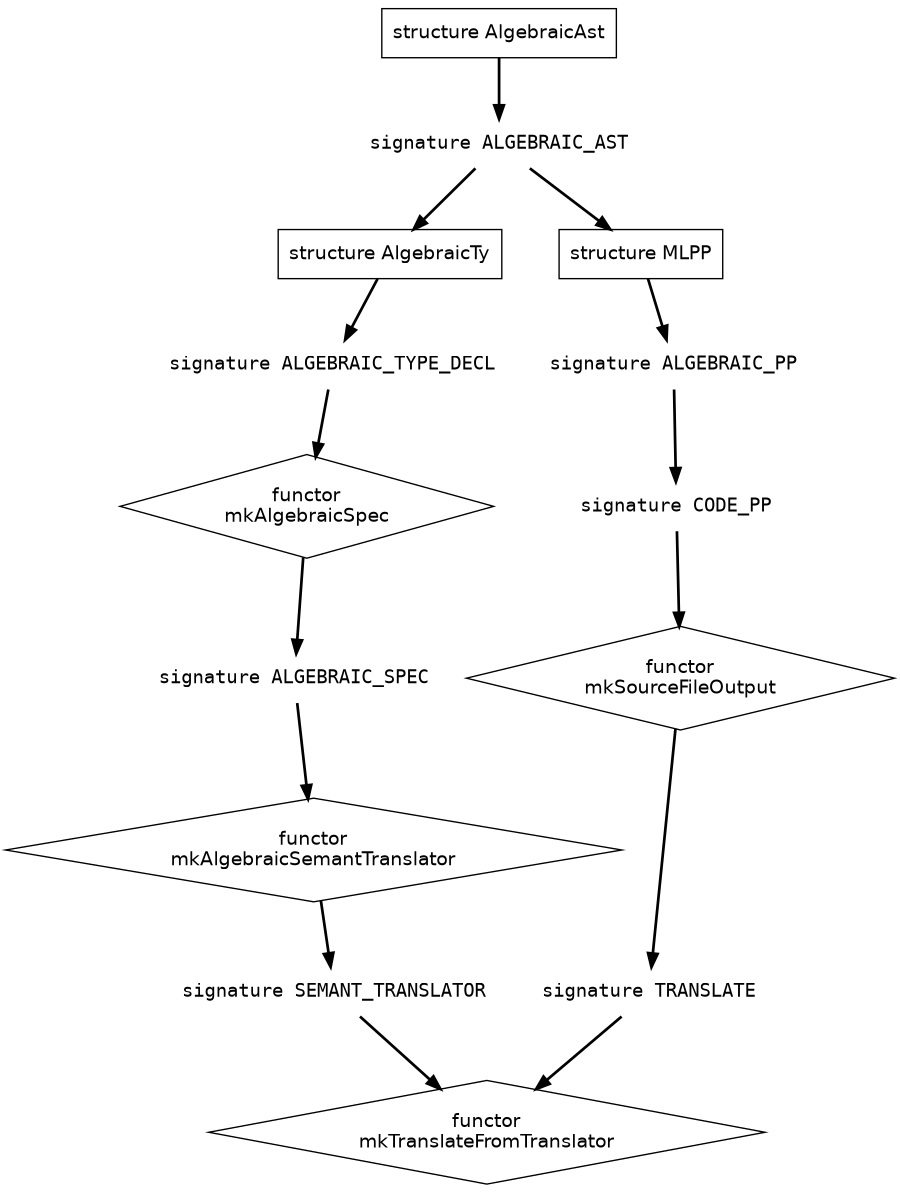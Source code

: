 digraph G {
graph [size="6,8",ratio="fill"];
node [fontname = "Helvetica",fontsize="14"];

node [shape = "diamond"];
 mk_spec [label="functor\nmkAlgebraicSpec"];
 mk_semant_trans [label="functor\nmkAlgebraicSemantTranslator"];
 mk_trans [label="functor\nmkTranslateFromTranslator"];
 mk_src [label="functor\nmkSourceFileOutput"];

node [shape = "box"];
 ty_struct [label="structure AlgebraicTy"];
 ast_struct [label="structure AlgebraicAst"];
 mlpp_struct [label="structure MLPP"];
node [fontname = "Courier", shape = "plaintext" ]; 
 ast_sig [label="signature ALGEBRAIC_AST"];
 semant_trans_sig [label="signature SEMANT_TRANSLATOR"];
 spec_sig [label="signature ALGEBRAIC_SPEC"];
 ty_decl_sig [label="signature ALGEBRAIC_TYPE_DECL"];
 trans_sig [label="signature TRANSLATE"];
 code_pp_sig [label="signature CODE_PP"];
 algebraic_pp_sig [label="signature ALGEBRAIC_PP"];
/* algebraic_spec_args 
[label="sig\l val get_attribs : bool\l val streams_ty : {outs:string,ins:string} option\l val monad_name : string option\lend\l"]
*/
edge [style = "bold"]
/*algebraic_spec_args -> mk_spec*/

mlpp_struct -> algebraic_pp_sig
ast_struct -> ast_sig
ast_sig -> ty_struct 
ast_sig -> mlpp_struct

algebraic_pp_sig -> code_pp_sig
ty_struct -> ty_decl_sig
-> mk_spec 
-> spec_sig
-> mk_semant_trans
-> semant_trans_sig

semant_trans_sig -> mk_trans
trans_sig -> mk_trans
mk_src -> trans_sig

code_pp_sig -> mk_src

}


